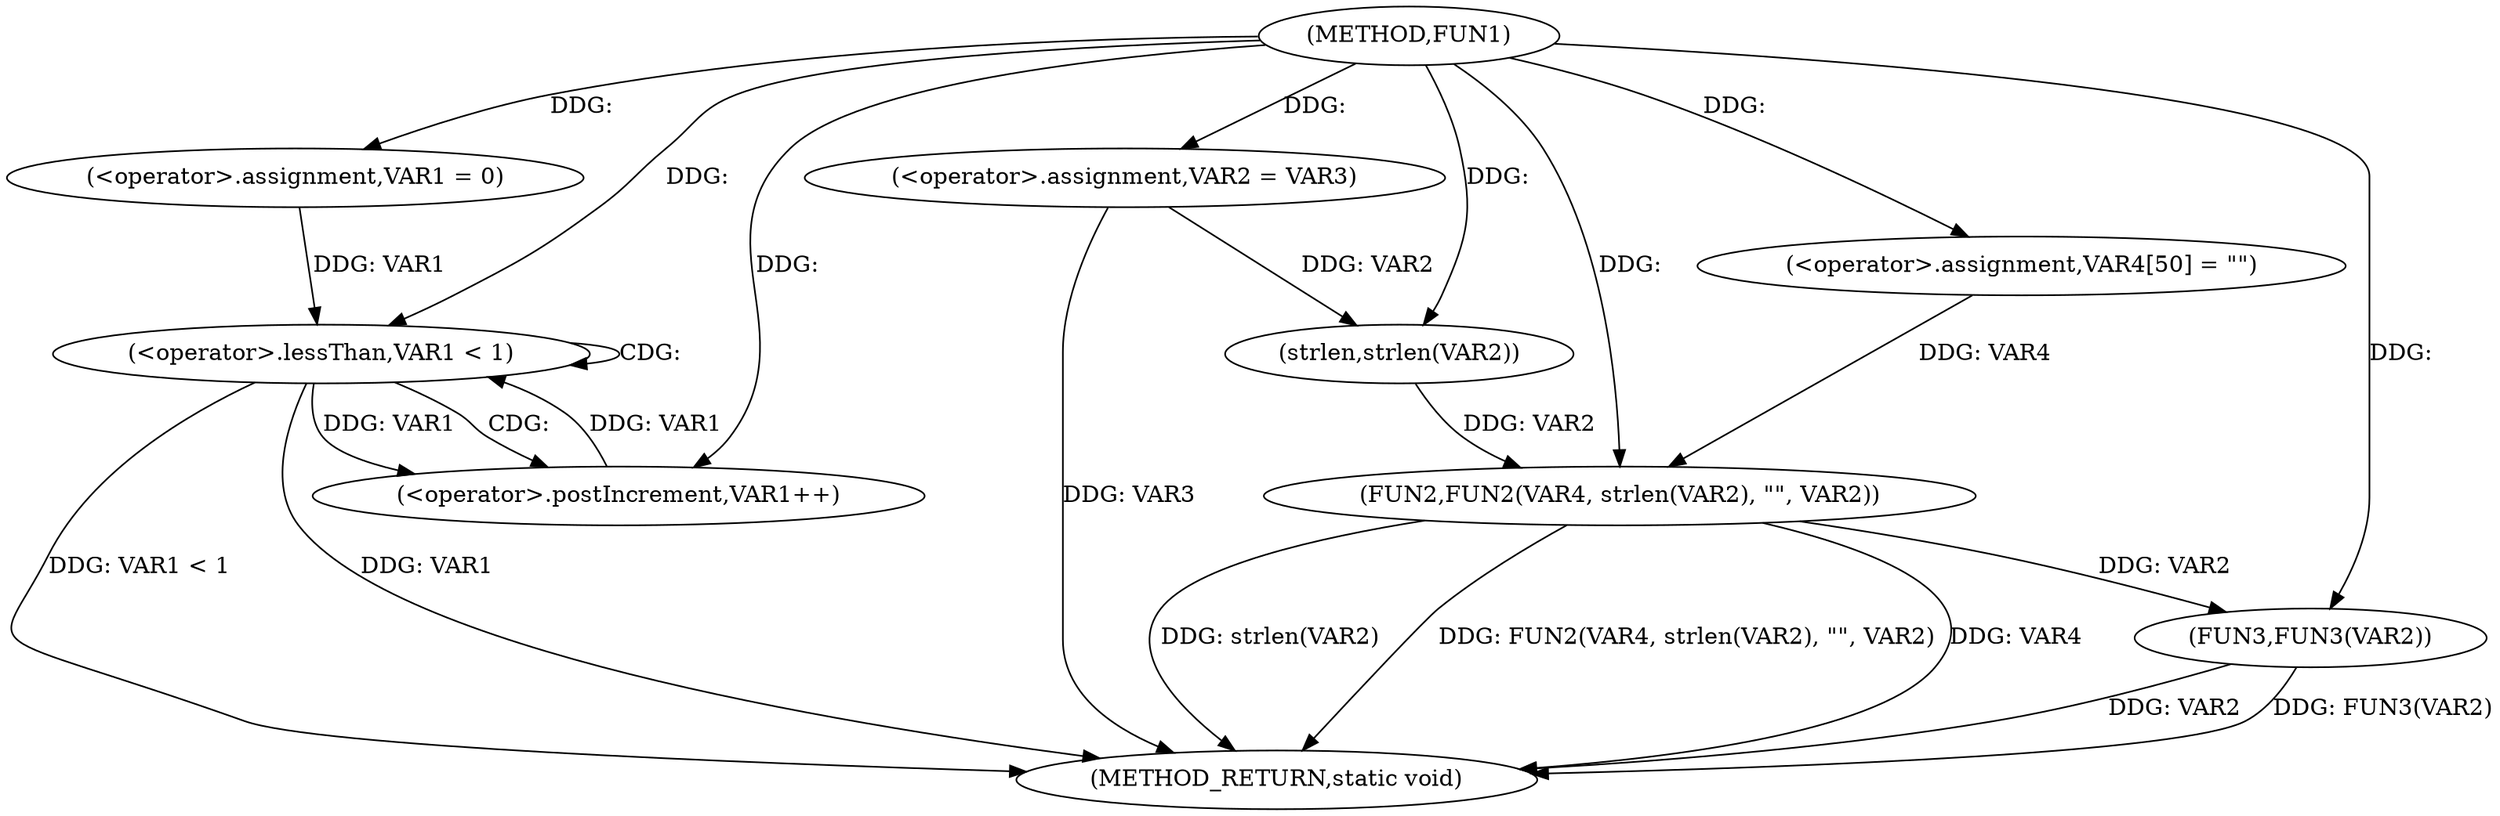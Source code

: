 digraph FUN1 {  
"1000100" [label = "(METHOD,FUN1)" ]
"1000131" [label = "(METHOD_RETURN,static void)" ]
"1000105" [label = "(<operator>.assignment,VAR2 = VAR3)" ]
"1000109" [label = "(<operator>.assignment,VAR1 = 0)" ]
"1000112" [label = "(<operator>.lessThan,VAR1 < 1)" ]
"1000115" [label = "(<operator>.postIncrement,VAR1++)" ]
"1000120" [label = "(<operator>.assignment,VAR4[50] = \"\")" ]
"1000123" [label = "(FUN2,FUN2(VAR4, strlen(VAR2), \"\", VAR2))" ]
"1000125" [label = "(strlen,strlen(VAR2))" ]
"1000129" [label = "(FUN3,FUN3(VAR2))" ]
  "1000129" -> "1000131"  [ label = "DDG: VAR2"] 
  "1000123" -> "1000131"  [ label = "DDG: strlen(VAR2)"] 
  "1000105" -> "1000131"  [ label = "DDG: VAR3"] 
  "1000123" -> "1000131"  [ label = "DDG: FUN2(VAR4, strlen(VAR2), \"\", VAR2)"] 
  "1000129" -> "1000131"  [ label = "DDG: FUN3(VAR2)"] 
  "1000112" -> "1000131"  [ label = "DDG: VAR1 < 1"] 
  "1000123" -> "1000131"  [ label = "DDG: VAR4"] 
  "1000112" -> "1000131"  [ label = "DDG: VAR1"] 
  "1000100" -> "1000105"  [ label = "DDG: "] 
  "1000100" -> "1000109"  [ label = "DDG: "] 
  "1000109" -> "1000112"  [ label = "DDG: VAR1"] 
  "1000115" -> "1000112"  [ label = "DDG: VAR1"] 
  "1000100" -> "1000112"  [ label = "DDG: "] 
  "1000112" -> "1000115"  [ label = "DDG: VAR1"] 
  "1000100" -> "1000115"  [ label = "DDG: "] 
  "1000100" -> "1000120"  [ label = "DDG: "] 
  "1000120" -> "1000123"  [ label = "DDG: VAR4"] 
  "1000100" -> "1000123"  [ label = "DDG: "] 
  "1000125" -> "1000123"  [ label = "DDG: VAR2"] 
  "1000105" -> "1000125"  [ label = "DDG: VAR2"] 
  "1000100" -> "1000125"  [ label = "DDG: "] 
  "1000123" -> "1000129"  [ label = "DDG: VAR2"] 
  "1000100" -> "1000129"  [ label = "DDG: "] 
  "1000112" -> "1000112"  [ label = "CDG: "] 
  "1000112" -> "1000115"  [ label = "CDG: "] 
}
